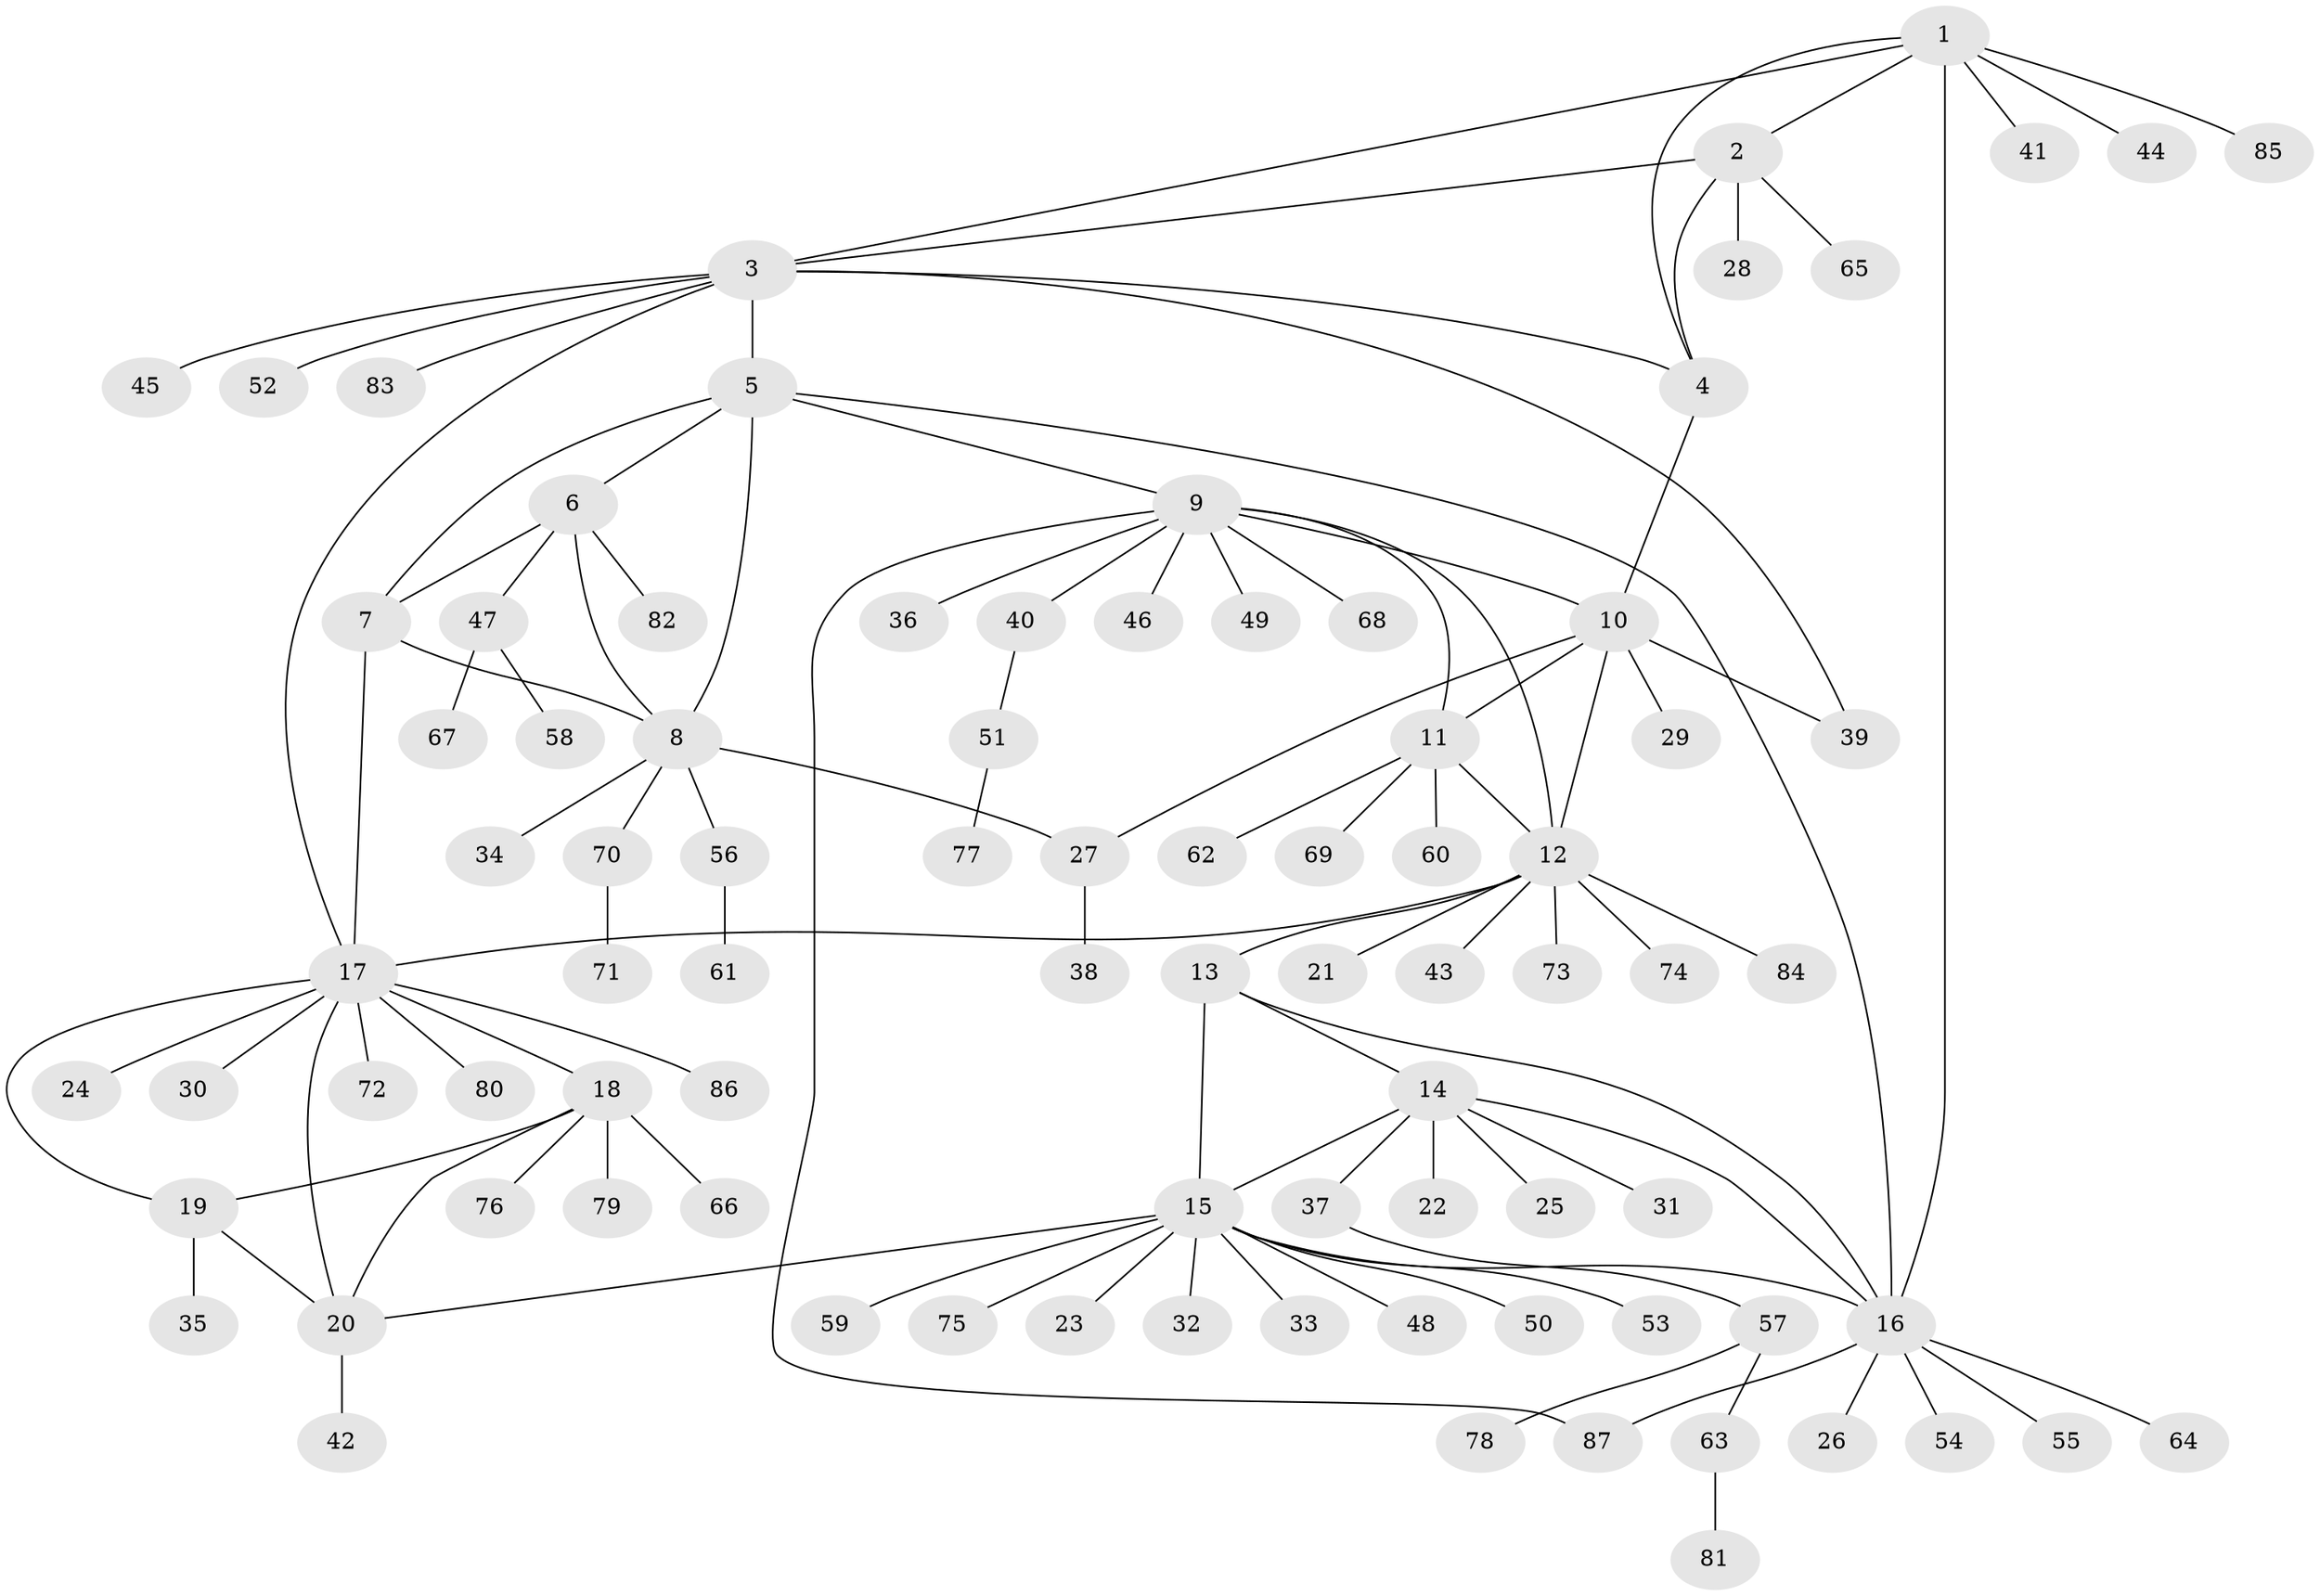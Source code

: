 // coarse degree distribution, {7: 0.038461538461538464, 4: 0.057692307692307696, 6: 0.057692307692307696, 3: 0.057692307692307696, 5: 0.019230769230769232, 11: 0.019230769230769232, 2: 0.019230769230769232, 12: 0.019230769230769232, 9: 0.038461538461538464, 1: 0.6730769230769231}
// Generated by graph-tools (version 1.1) at 2025/19/03/04/25 18:19:36]
// undirected, 87 vertices, 110 edges
graph export_dot {
graph [start="1"]
  node [color=gray90,style=filled];
  1;
  2;
  3;
  4;
  5;
  6;
  7;
  8;
  9;
  10;
  11;
  12;
  13;
  14;
  15;
  16;
  17;
  18;
  19;
  20;
  21;
  22;
  23;
  24;
  25;
  26;
  27;
  28;
  29;
  30;
  31;
  32;
  33;
  34;
  35;
  36;
  37;
  38;
  39;
  40;
  41;
  42;
  43;
  44;
  45;
  46;
  47;
  48;
  49;
  50;
  51;
  52;
  53;
  54;
  55;
  56;
  57;
  58;
  59;
  60;
  61;
  62;
  63;
  64;
  65;
  66;
  67;
  68;
  69;
  70;
  71;
  72;
  73;
  74;
  75;
  76;
  77;
  78;
  79;
  80;
  81;
  82;
  83;
  84;
  85;
  86;
  87;
  1 -- 2;
  1 -- 3;
  1 -- 4;
  1 -- 16;
  1 -- 41;
  1 -- 44;
  1 -- 85;
  2 -- 3;
  2 -- 4;
  2 -- 28;
  2 -- 65;
  3 -- 4;
  3 -- 5;
  3 -- 17;
  3 -- 39;
  3 -- 45;
  3 -- 52;
  3 -- 83;
  4 -- 10;
  5 -- 6;
  5 -- 7;
  5 -- 8;
  5 -- 9;
  5 -- 16;
  6 -- 7;
  6 -- 8;
  6 -- 47;
  6 -- 82;
  7 -- 8;
  7 -- 17;
  8 -- 27;
  8 -- 34;
  8 -- 56;
  8 -- 70;
  9 -- 10;
  9 -- 11;
  9 -- 12;
  9 -- 36;
  9 -- 40;
  9 -- 46;
  9 -- 49;
  9 -- 68;
  9 -- 87;
  10 -- 11;
  10 -- 12;
  10 -- 27;
  10 -- 29;
  10 -- 39;
  11 -- 12;
  11 -- 60;
  11 -- 62;
  11 -- 69;
  12 -- 13;
  12 -- 17;
  12 -- 21;
  12 -- 43;
  12 -- 73;
  12 -- 74;
  12 -- 84;
  13 -- 14;
  13 -- 15;
  13 -- 16;
  14 -- 15;
  14 -- 16;
  14 -- 22;
  14 -- 25;
  14 -- 31;
  14 -- 37;
  15 -- 16;
  15 -- 20;
  15 -- 23;
  15 -- 32;
  15 -- 33;
  15 -- 48;
  15 -- 50;
  15 -- 53;
  15 -- 59;
  15 -- 75;
  16 -- 26;
  16 -- 54;
  16 -- 55;
  16 -- 64;
  16 -- 87;
  17 -- 18;
  17 -- 19;
  17 -- 20;
  17 -- 24;
  17 -- 30;
  17 -- 72;
  17 -- 80;
  17 -- 86;
  18 -- 19;
  18 -- 20;
  18 -- 66;
  18 -- 76;
  18 -- 79;
  19 -- 20;
  19 -- 35;
  20 -- 42;
  27 -- 38;
  37 -- 57;
  40 -- 51;
  47 -- 58;
  47 -- 67;
  51 -- 77;
  56 -- 61;
  57 -- 63;
  57 -- 78;
  63 -- 81;
  70 -- 71;
}
